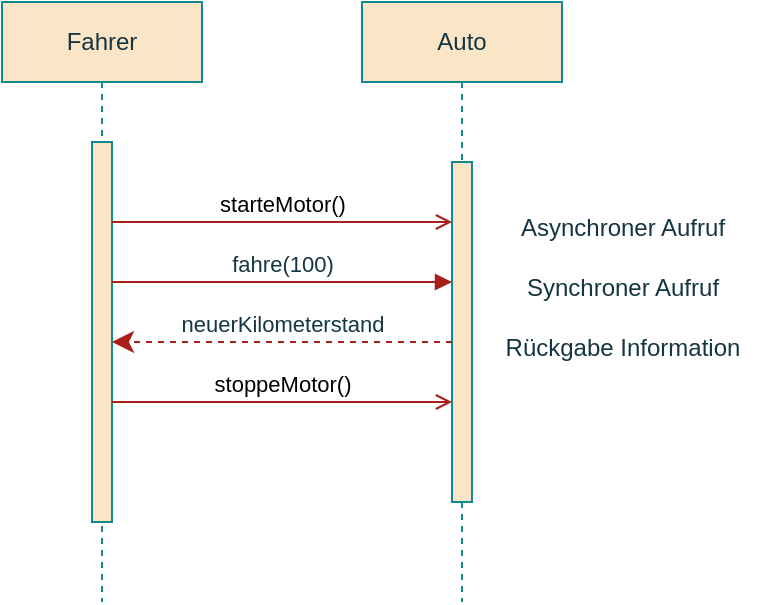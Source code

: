 <mxfile version="24.8.4">
  <diagram name="Page-1" id="2YBvvXClWsGukQMizWep">
    <mxGraphModel dx="670" dy="403" grid="1" gridSize="10" guides="1" tooltips="1" connect="1" arrows="1" fold="1" page="1" pageScale="1" pageWidth="850" pageHeight="1100" math="0" shadow="0">
      <root>
        <mxCell id="0" />
        <mxCell id="1" parent="0" />
        <mxCell id="aM9ryv3xv72pqoxQDRHE-1" value="Fahrer" style="shape=umlLifeline;perimeter=lifelinePerimeter;whiteSpace=wrap;html=1;container=0;dropTarget=0;collapsible=0;recursiveResize=0;outlineConnect=0;portConstraint=eastwest;newEdgeStyle={&quot;edgeStyle&quot;:&quot;elbowEdgeStyle&quot;,&quot;elbow&quot;:&quot;vertical&quot;,&quot;curved&quot;:0,&quot;rounded&quot;:0};labelBackgroundColor=none;fillColor=#FAE5C7;strokeColor=#0F8B8D;fontColor=#143642;" parent="1" vertex="1">
          <mxGeometry x="40" y="40" width="100" height="300" as="geometry" />
        </mxCell>
        <mxCell id="aM9ryv3xv72pqoxQDRHE-2" value="" style="html=1;points=[];perimeter=orthogonalPerimeter;outlineConnect=0;targetShapes=umlLifeline;portConstraint=eastwest;newEdgeStyle={&quot;edgeStyle&quot;:&quot;elbowEdgeStyle&quot;,&quot;elbow&quot;:&quot;vertical&quot;,&quot;curved&quot;:0,&quot;rounded&quot;:0};labelBackgroundColor=none;fillColor=#FAE5C7;strokeColor=#0F8B8D;fontColor=#143642;" parent="aM9ryv3xv72pqoxQDRHE-1" vertex="1">
          <mxGeometry x="45" y="70" width="10" height="190" as="geometry" />
        </mxCell>
        <mxCell id="aM9ryv3xv72pqoxQDRHE-5" value="Auto" style="shape=umlLifeline;perimeter=lifelinePerimeter;whiteSpace=wrap;html=1;container=0;dropTarget=0;collapsible=0;recursiveResize=0;outlineConnect=0;portConstraint=eastwest;newEdgeStyle={&quot;edgeStyle&quot;:&quot;elbowEdgeStyle&quot;,&quot;elbow&quot;:&quot;vertical&quot;,&quot;curved&quot;:0,&quot;rounded&quot;:0};labelBackgroundColor=none;fillColor=#FAE5C7;strokeColor=#0F8B8D;fontColor=#143642;" parent="1" vertex="1">
          <mxGeometry x="220" y="40" width="100" height="300" as="geometry" />
        </mxCell>
        <mxCell id="aM9ryv3xv72pqoxQDRHE-6" value="" style="html=1;points=[];perimeter=orthogonalPerimeter;outlineConnect=0;targetShapes=umlLifeline;portConstraint=eastwest;newEdgeStyle={&quot;edgeStyle&quot;:&quot;elbowEdgeStyle&quot;,&quot;elbow&quot;:&quot;vertical&quot;,&quot;curved&quot;:0,&quot;rounded&quot;:0};labelBackgroundColor=none;fillColor=#FAE5C7;strokeColor=#0F8B8D;fontColor=#143642;" parent="aM9ryv3xv72pqoxQDRHE-5" vertex="1">
          <mxGeometry x="45" y="80" width="10" height="170" as="geometry" />
        </mxCell>
        <mxCell id="aM9ryv3xv72pqoxQDRHE-7" value="starteMotor()" style="html=1;verticalAlign=bottom;endArrow=open;edgeStyle=elbowEdgeStyle;elbow=vertical;curved=0;rounded=0;labelBackgroundColor=none;strokeColor=#A8201A;fontColor=default;endFill=0;" parent="1" source="aM9ryv3xv72pqoxQDRHE-2" edge="1">
          <mxGeometry relative="1" as="geometry">
            <mxPoint x="95" y="150" as="sourcePoint" />
            <Array as="points">
              <mxPoint x="180" y="150" />
            </Array>
            <mxPoint x="265" y="150" as="targetPoint" />
          </mxGeometry>
        </mxCell>
        <mxCell id="NQe4cCchVH00wDaqS5_d-17" value="fahre(100)" style="html=1;verticalAlign=bottom;endArrow=block;curved=0;rounded=0;strokeColor=#A8201A;fontColor=#143642;fillColor=#FAE5C7;" edge="1" parent="1" source="aM9ryv3xv72pqoxQDRHE-2" target="aM9ryv3xv72pqoxQDRHE-6">
          <mxGeometry width="80" relative="1" as="geometry">
            <mxPoint x="140" y="200" as="sourcePoint" />
            <mxPoint x="220" y="200" as="targetPoint" />
            <Array as="points">
              <mxPoint x="220" y="180" />
            </Array>
          </mxGeometry>
        </mxCell>
        <mxCell id="NQe4cCchVH00wDaqS5_d-18" value="neuerKilometerstand" style="html=1;verticalAlign=bottom;endArrow=classic;dashed=1;endSize=8;curved=0;rounded=0;strokeColor=#A8201A;fontColor=#143642;fillColor=#FAE5C7;endFill=1;" edge="1" parent="1" source="aM9ryv3xv72pqoxQDRHE-6" target="aM9ryv3xv72pqoxQDRHE-2">
          <mxGeometry relative="1" as="geometry">
            <mxPoint x="270" y="210" as="sourcePoint" />
            <mxPoint x="100" y="210" as="targetPoint" />
            <Array as="points">
              <mxPoint x="180" y="210" />
            </Array>
          </mxGeometry>
        </mxCell>
        <mxCell id="NQe4cCchVH00wDaqS5_d-19" value="stoppeMotor()" style="html=1;verticalAlign=bottom;endArrow=open;edgeStyle=elbowEdgeStyle;elbow=vertical;curved=0;rounded=0;labelBackgroundColor=none;strokeColor=#A8201A;fontColor=default;endFill=0;" edge="1" parent="1" source="aM9ryv3xv72pqoxQDRHE-2" target="aM9ryv3xv72pqoxQDRHE-6">
          <mxGeometry x="-0.002" relative="1" as="geometry">
            <mxPoint x="120" y="240" as="sourcePoint" />
            <Array as="points">
              <mxPoint x="185" y="240" />
            </Array>
            <mxPoint x="250" y="240" as="targetPoint" />
            <mxPoint as="offset" />
          </mxGeometry>
        </mxCell>
        <mxCell id="NQe4cCchVH00wDaqS5_d-20" value="Synchroner Aufruf" style="text;html=1;align=center;verticalAlign=middle;resizable=0;points=[];autosize=1;strokeColor=none;fillColor=none;fontColor=#143642;" vertex="1" parent="1">
          <mxGeometry x="290" y="168" width="120" height="30" as="geometry" />
        </mxCell>
        <mxCell id="NQe4cCchVH00wDaqS5_d-21" value="Asynchroner Aufruf" style="text;html=1;align=center;verticalAlign=middle;resizable=0;points=[];autosize=1;strokeColor=none;fillColor=none;fontColor=#143642;" vertex="1" parent="1">
          <mxGeometry x="285" y="138" width="130" height="30" as="geometry" />
        </mxCell>
        <mxCell id="NQe4cCchVH00wDaqS5_d-23" value="Rückgabe Information" style="text;html=1;align=center;verticalAlign=middle;resizable=0;points=[];autosize=1;strokeColor=none;fillColor=none;fontColor=#143642;" vertex="1" parent="1">
          <mxGeometry x="280" y="198" width="140" height="30" as="geometry" />
        </mxCell>
      </root>
    </mxGraphModel>
  </diagram>
</mxfile>
